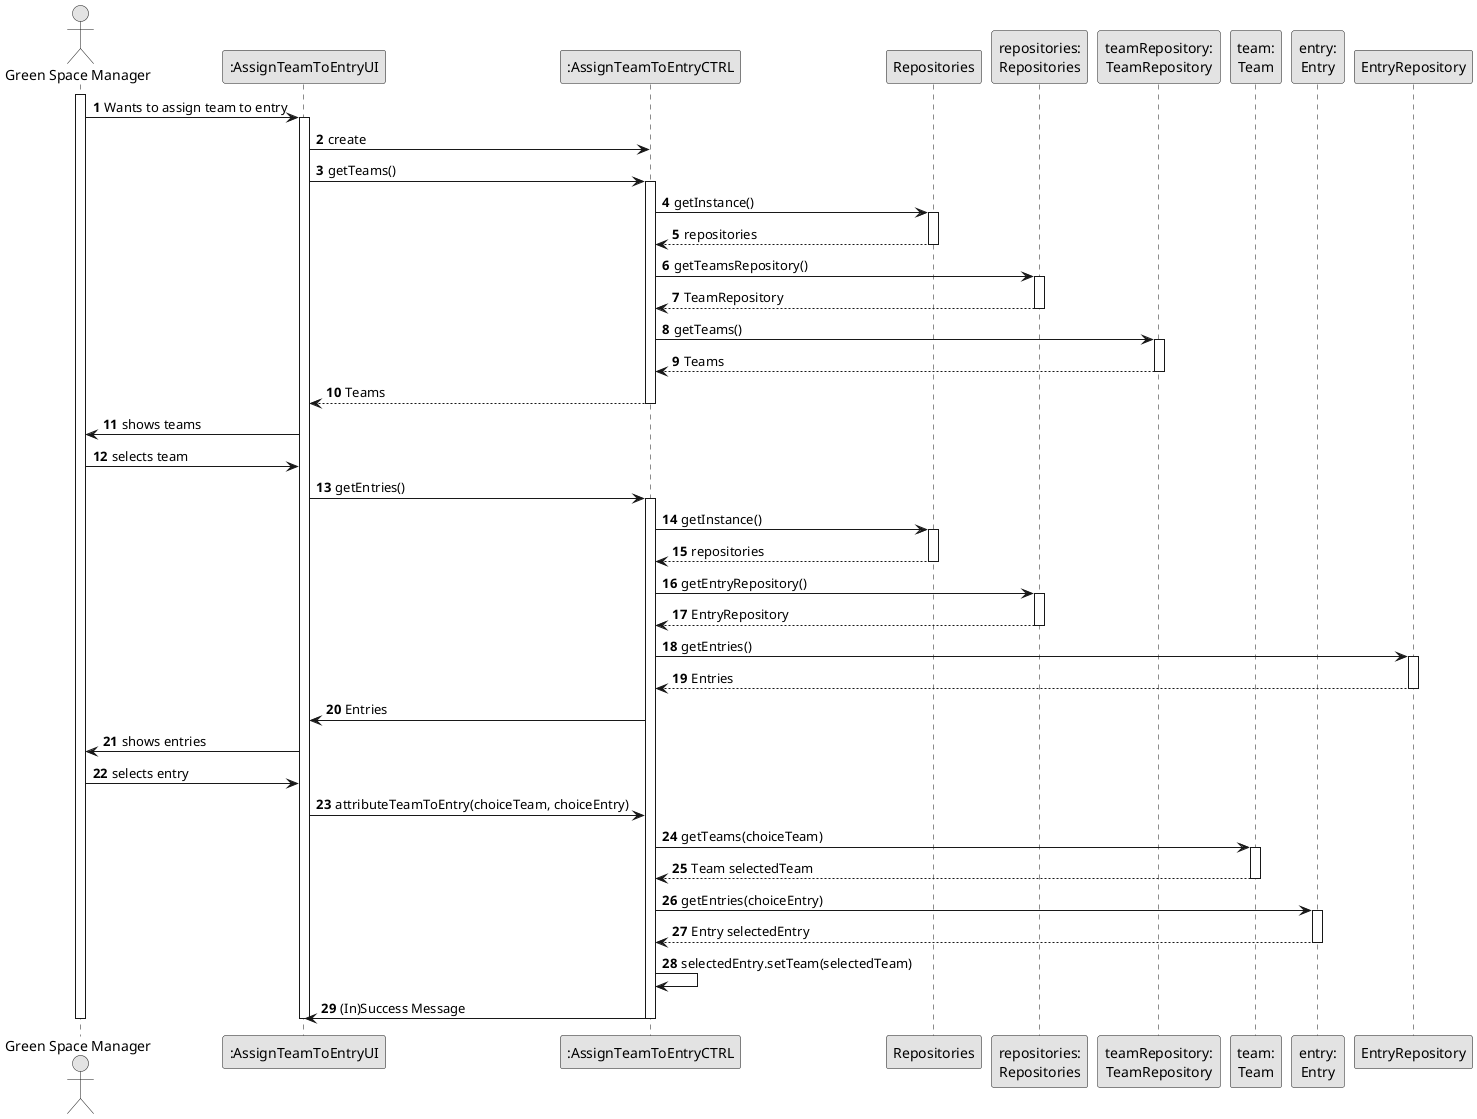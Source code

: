 @startuml
skinparam monochrome true
skinparam packageStyle rectangle
skinparam shadowing false

autonumber

actor "Green Space Manager" as GSM
participant ":AssignTeamToEntryUI" as UI
participant ":AssignTeamToEntryCTRL" as CTRL
participant "Repositories" as Rep
participant "repositories:\nRepositories" as Repositories
participant "teamRepository:\nTeamRepository" as TeamRepository
participant "team:\nTeam" as Team
participant "entry:\nEntry" as Entry

activate GSM
    GSM -> UI : Wants to assign team to entry
    activate UI
        UI -> CTRL : create
        UI -> CTRL : getTeams()
        activate CTRL

            CTRL -> Rep : getInstance()
            activate Rep
                Rep --> CTRL : repositories
            deactivate Rep

            CTRL -> Repositories : getTeamsRepository()
            activate Repositories
                Repositories --> CTRL : TeamRepository
            deactivate Repositories

            CTRL -> TeamRepository : getTeams()
            activate TeamRepository
                TeamRepository --> CTRL : Teams
            deactivate TeamRepository

        CTRL --> UI : Teams
        deactivate CTRL

        UI -> GSM : shows teams
        GSM -> UI : selects team
        UI -> CTRL : getEntries()
        activate CTRL

            CTRL -> Rep : getInstance()
            activate Rep
                Rep --> CTRL : repositories
            deactivate Rep

            CTRL -> Repositories : getEntryRepository()
            activate Repositories
                Repositories --> CTRL : EntryRepository
            deactivate Repositories

            CTRL -> EntryRepository : getEntries()
            activate EntryRepository
                EntryRepository --> CTRL : Entries
            deactivate EntryRepository

            CTRL -> UI : Entries
            UI -> GSM : shows entries
            GSM -> UI : selects entry
            UI -> CTRL : attributeTeamToEntry(choiceTeam, choiceEntry)
            CTRL -> Team : getTeams(choiceTeam)
                activate Team
                    Team --> CTRL : Team selectedTeam
                deactivate Team
            CTRL -> Entry : getEntries(choiceEntry)
                activate Entry
                    Entry --> CTRL : Entry selectedEntry
                deactivate Entry
            CTRL -> CTRL : selectedEntry.setTeam(selectedTeam)
            CTRL -> UI : (In)Success Message

        deactivate CTRL
    deactivate UI
deactivate GSM
@enduml
